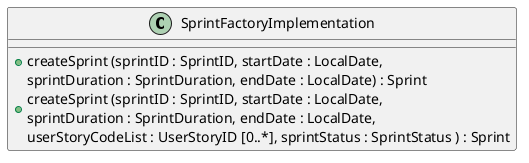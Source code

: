@startuml
'Attribute syntax: <visibility> <name> : <type> <multiplicity> = <default>
'Method syntax: <visibility> <name (parameter-list)> : <return-type> - For simplicity the type of the parameter-list is not specified

class SprintFactoryImplementation {

    + createSprint (sprintID : SprintID, startDate : LocalDate,
                                                      sprintDuration : SprintDuration, endDate : LocalDate) : Sprint
        + createSprint (sprintID : SprintID, startDate : LocalDate, \nsprintDuration : SprintDuration, endDate : LocalDate,
        userStoryCodeList : UserStoryID [0..*], sprintStatus : SprintStatus ) : Sprint
        }

@enduml